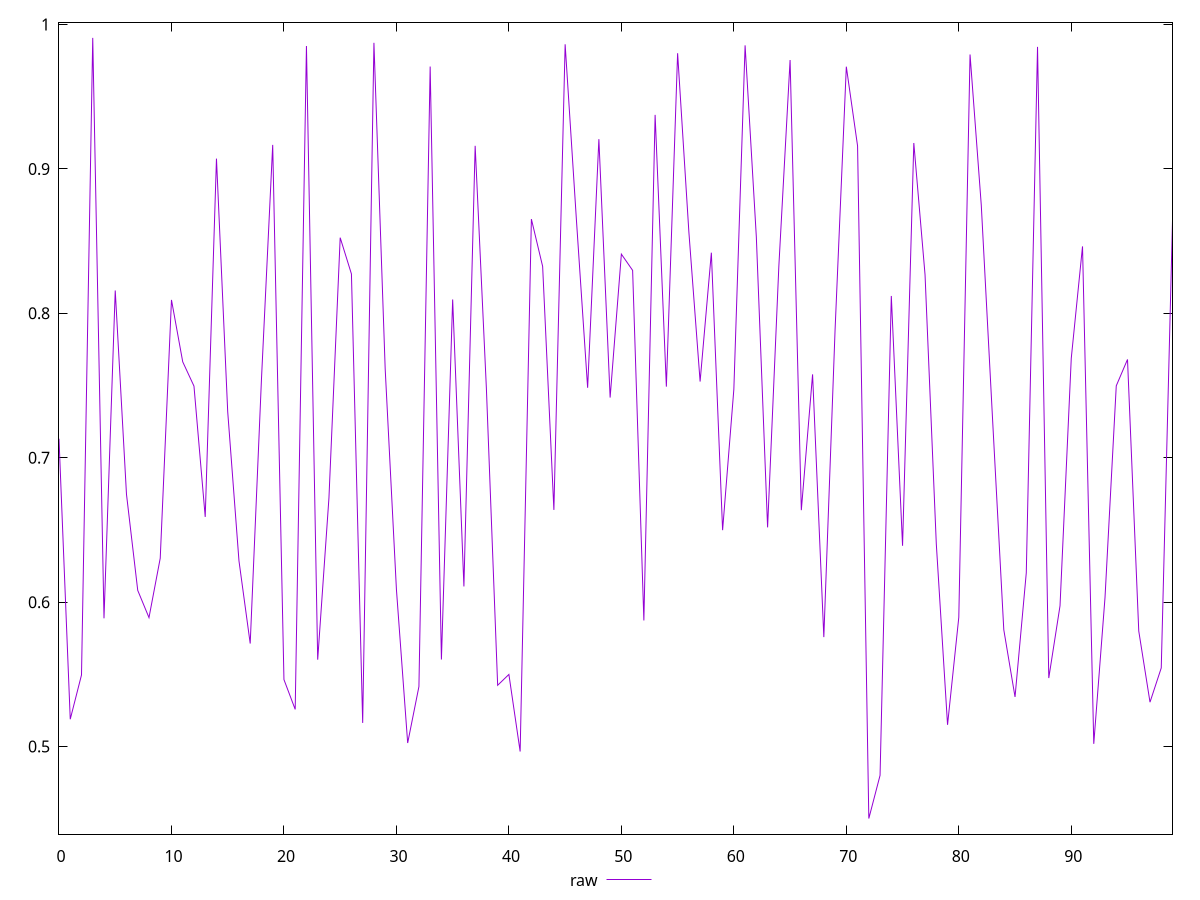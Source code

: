 reset

$raw <<EOF
0 0.7131745557691207
1 0.5189503666372449
2 0.5495782870949157
3 0.9907388318126007
4 0.5888283037420926
5 0.8158288130166719
6 0.6746801800444024
7 0.6081799764354474
8 0.5893004461304434
9 0.6304250471150162
10 0.8093014100507193
11 0.766443104190494
12 0.7496226948382951
13 0.6590269897999174
14 0.9071649983977274
15 0.7318517660754964
16 0.6286564148072791
17 0.5713535601902517
18 0.7542503430388763
19 0.916669255999375
20 0.5463924534952971
21 0.525752017225268
22 0.9851423531725758
23 0.5601748174031868
24 0.6721699050716395
25 0.8524064821316619
26 0.8272723630028218
27 0.5163700314280035
28 0.9873550290517293
29 0.7616674322929506
30 0.6087945447792529
31 0.5024744169298117
32 0.5415574899002193
33 0.9709143011224781
34 0.5602985358940156
35 0.8095960777627053
36 0.6108961974546774
37 0.9160193530469185
38 0.7478438635800572
39 0.5424541031208782
40 0.5499615358785538
41 0.49658010207297165
42 0.8652669509457154
43 0.8324990652772183
44 0.663875712323507
45 0.986313312588405
46 0.8650739434231716
47 0.7484507060726523
48 0.9206120400890625
49 0.7416914271302564
50 0.8410062440738847
51 0.8297618497262814
52 0.5873510663599231
53 0.937457880475681
54 0.7492631081248706
55 0.9801319820259488
56 0.8564660281177603
57 0.7527793896035904
58 0.8420195034150924
59 0.6498436038941307
60 0.747349262631285
61 0.985580127447267
62 0.852824438478722
63 0.6518026500767768
64 0.8325197796334404
65 0.975419179521956
66 0.6637092966341879
67 0.7577414856018436
68 0.5757955048723757
69 0.7885287672287836
70 0.9708159703943103
71 0.9159446940384813
72 0.4501854277139809
73 0.4800875824248976
74 0.8120518531900626
75 0.6390435449162699
76 0.9179670684618947
77 0.8266187603261909
78 0.6403532648454927
79 0.5150559805368491
80 0.5895264089493635
81 0.9792525963369849
82 0.8747815420370063
83 0.7270509451843415
84 0.5809227445431461
85 0.5343746527633012
86 0.6203106542459768
87 0.9845327772607761
88 0.5474538307914742
89 0.597487860322426
90 0.7689057962576865
91 0.8463611754680602
92 0.5018987680716038
93 0.6032259240682942
94 0.7498166222289083
95 0.768078431287297
96 0.5800115899112721
97 0.5307578586151953
98 0.5544532780436768
99 0.864019119772547
EOF

set key outside below
set xrange [0:99]
set yrange [0.4393743596320085:1.001549899894573]
set trange [0.4393743596320085:1.001549899894573]
set terminal svg size 640, 500 enhanced background rgb 'white'
set output "reports/report_00028_2021-02-24T12-49-42.674Z/meta/pScore/samples/card/raw/values.svg"

plot $raw title "raw" with line

reset
